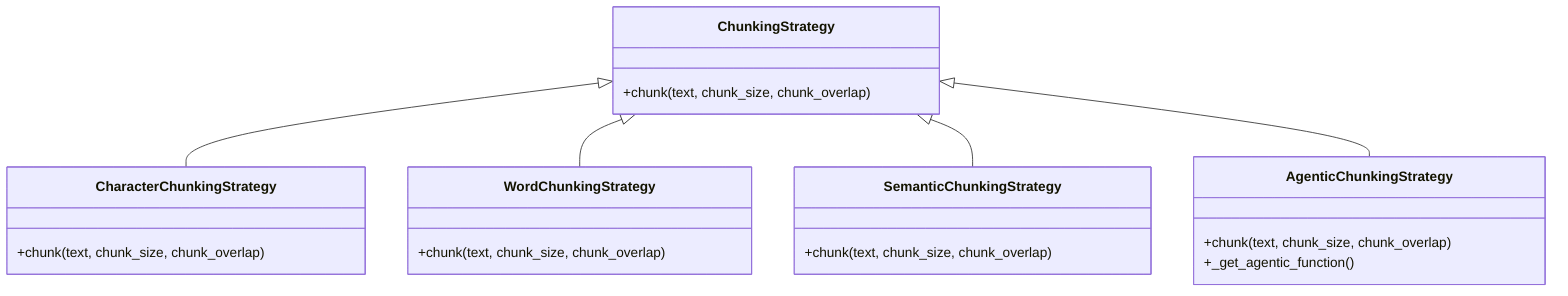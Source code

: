 classDiagram
    class ChunkingStrategy {
        +chunk(text, chunk_size, chunk_overlap)
    }
    class CharacterChunkingStrategy {
        +chunk(text, chunk_size, chunk_overlap)
    }
    class WordChunkingStrategy {
        +chunk(text, chunk_size, chunk_overlap)
    }
    class SemanticChunkingStrategy {
        +chunk(text, chunk_size, chunk_overlap)
    }
    class AgenticChunkingStrategy {
        +chunk(text, chunk_size, chunk_overlap)
        +_get_agentic_function()
    }
    ChunkingStrategy <|-- CharacterChunkingStrategy
    ChunkingStrategy <|-- WordChunkingStrategy
    ChunkingStrategy <|-- SemanticChunkingStrategy
    ChunkingStrategy <|-- AgenticChunkingStrategy